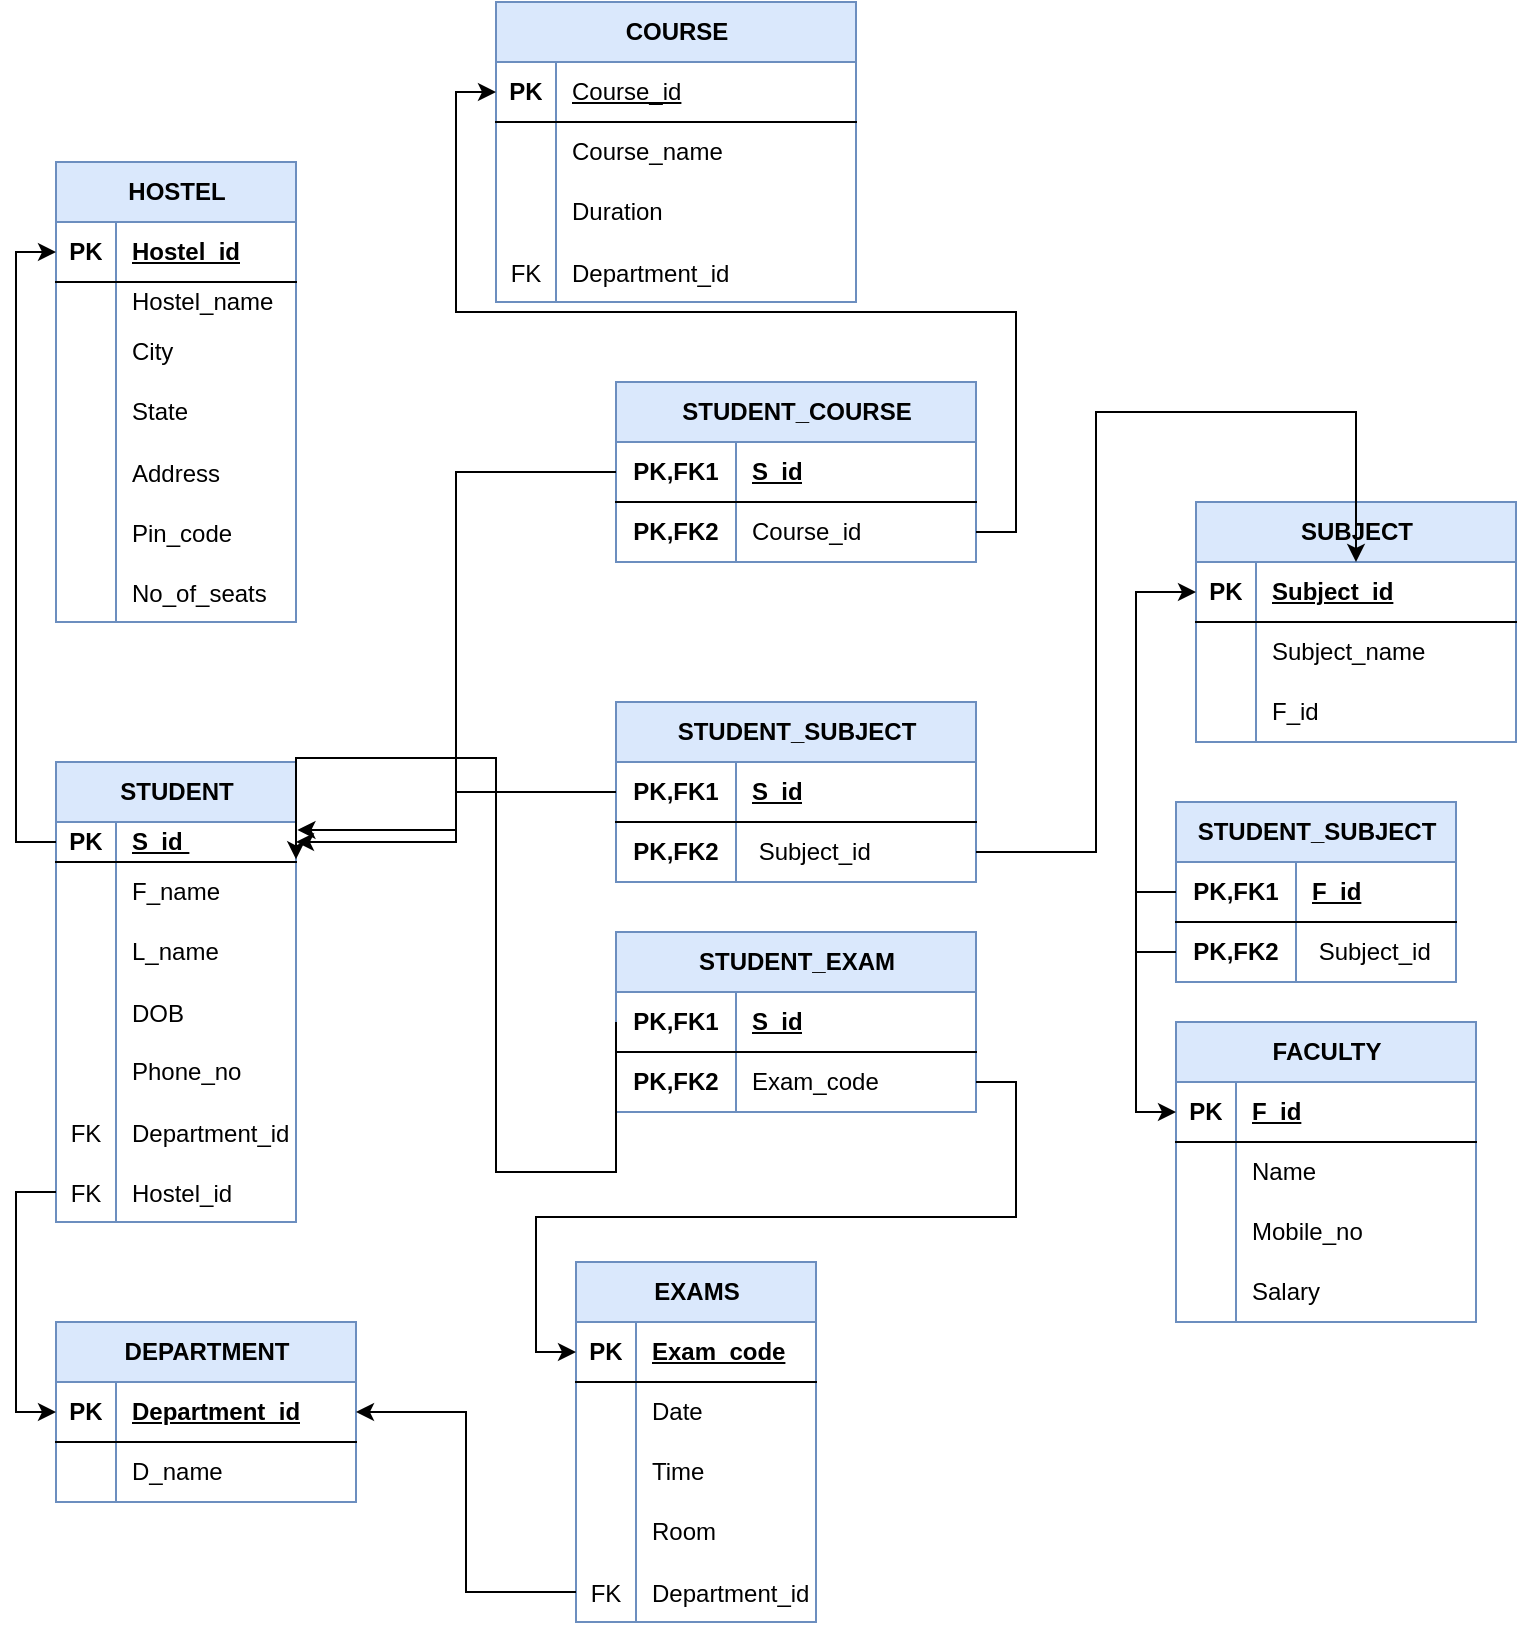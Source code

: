 <mxfile version="27.0.9">
  <diagram name="Page-1" id="ZjY7j_PhyqgiEZ2VKg4d">
    <mxGraphModel grid="1" page="1" gridSize="10" guides="1" tooltips="1" connect="1" arrows="1" fold="1" pageScale="1" pageWidth="850" pageHeight="1100" math="0" shadow="0">
      <root>
        <mxCell id="0" />
        <mxCell id="1" parent="0" />
        <mxCell id="caXY2aY26IQ3N46dLoxM-1" value="FACULTY" style="shape=table;startSize=30;container=1;collapsible=1;childLayout=tableLayout;fixedRows=1;rowLines=0;fontStyle=1;align=center;resizeLast=1;html=1;fillColor=#dae8fc;strokeColor=#6c8ebf;" vertex="1" parent="1">
          <mxGeometry x="640" y="550" width="150" height="150" as="geometry" />
        </mxCell>
        <mxCell id="caXY2aY26IQ3N46dLoxM-2" value="" style="shape=tableRow;horizontal=0;startSize=0;swimlaneHead=0;swimlaneBody=0;fillColor=none;collapsible=0;dropTarget=0;points=[[0,0.5],[1,0.5]];portConstraint=eastwest;top=0;left=0;right=0;bottom=1;" vertex="1" parent="caXY2aY26IQ3N46dLoxM-1">
          <mxGeometry y="30" width="150" height="30" as="geometry" />
        </mxCell>
        <mxCell id="caXY2aY26IQ3N46dLoxM-3" value="PK" style="shape=partialRectangle;connectable=0;fillColor=none;top=0;left=0;bottom=0;right=0;fontStyle=1;overflow=hidden;whiteSpace=wrap;html=1;" vertex="1" parent="caXY2aY26IQ3N46dLoxM-2">
          <mxGeometry width="30" height="30" as="geometry">
            <mxRectangle width="30" height="30" as="alternateBounds" />
          </mxGeometry>
        </mxCell>
        <mxCell id="caXY2aY26IQ3N46dLoxM-4" value="F_id" style="shape=partialRectangle;connectable=0;fillColor=none;top=0;left=0;bottom=0;right=0;align=left;spacingLeft=6;fontStyle=5;overflow=hidden;whiteSpace=wrap;html=1;" vertex="1" parent="caXY2aY26IQ3N46dLoxM-2">
          <mxGeometry x="30" width="120" height="30" as="geometry">
            <mxRectangle width="120" height="30" as="alternateBounds" />
          </mxGeometry>
        </mxCell>
        <mxCell id="caXY2aY26IQ3N46dLoxM-5" value="" style="shape=tableRow;horizontal=0;startSize=0;swimlaneHead=0;swimlaneBody=0;fillColor=none;collapsible=0;dropTarget=0;points=[[0,0.5],[1,0.5]];portConstraint=eastwest;top=0;left=0;right=0;bottom=0;" vertex="1" parent="caXY2aY26IQ3N46dLoxM-1">
          <mxGeometry y="60" width="150" height="30" as="geometry" />
        </mxCell>
        <mxCell id="caXY2aY26IQ3N46dLoxM-6" value="" style="shape=partialRectangle;connectable=0;fillColor=none;top=0;left=0;bottom=0;right=0;editable=1;overflow=hidden;whiteSpace=wrap;html=1;" vertex="1" parent="caXY2aY26IQ3N46dLoxM-5">
          <mxGeometry width="30" height="30" as="geometry">
            <mxRectangle width="30" height="30" as="alternateBounds" />
          </mxGeometry>
        </mxCell>
        <mxCell id="caXY2aY26IQ3N46dLoxM-7" value="Name" style="shape=partialRectangle;connectable=0;fillColor=none;top=0;left=0;bottom=0;right=0;align=left;spacingLeft=6;overflow=hidden;whiteSpace=wrap;html=1;" vertex="1" parent="caXY2aY26IQ3N46dLoxM-5">
          <mxGeometry x="30" width="120" height="30" as="geometry">
            <mxRectangle width="120" height="30" as="alternateBounds" />
          </mxGeometry>
        </mxCell>
        <mxCell id="caXY2aY26IQ3N46dLoxM-8" value="" style="shape=tableRow;horizontal=0;startSize=0;swimlaneHead=0;swimlaneBody=0;fillColor=none;collapsible=0;dropTarget=0;points=[[0,0.5],[1,0.5]];portConstraint=eastwest;top=0;left=0;right=0;bottom=0;" vertex="1" parent="caXY2aY26IQ3N46dLoxM-1">
          <mxGeometry y="90" width="150" height="30" as="geometry" />
        </mxCell>
        <mxCell id="caXY2aY26IQ3N46dLoxM-9" value="" style="shape=partialRectangle;connectable=0;fillColor=none;top=0;left=0;bottom=0;right=0;editable=1;overflow=hidden;whiteSpace=wrap;html=1;" vertex="1" parent="caXY2aY26IQ3N46dLoxM-8">
          <mxGeometry width="30" height="30" as="geometry">
            <mxRectangle width="30" height="30" as="alternateBounds" />
          </mxGeometry>
        </mxCell>
        <mxCell id="caXY2aY26IQ3N46dLoxM-10" value="Mobile_no" style="shape=partialRectangle;connectable=0;fillColor=none;top=0;left=0;bottom=0;right=0;align=left;spacingLeft=6;overflow=hidden;whiteSpace=wrap;html=1;" vertex="1" parent="caXY2aY26IQ3N46dLoxM-8">
          <mxGeometry x="30" width="120" height="30" as="geometry">
            <mxRectangle width="120" height="30" as="alternateBounds" />
          </mxGeometry>
        </mxCell>
        <mxCell id="caXY2aY26IQ3N46dLoxM-11" value="" style="shape=tableRow;horizontal=0;startSize=0;swimlaneHead=0;swimlaneBody=0;fillColor=none;collapsible=0;dropTarget=0;points=[[0,0.5],[1,0.5]];portConstraint=eastwest;top=0;left=0;right=0;bottom=0;" vertex="1" parent="caXY2aY26IQ3N46dLoxM-1">
          <mxGeometry y="120" width="150" height="30" as="geometry" />
        </mxCell>
        <mxCell id="caXY2aY26IQ3N46dLoxM-12" value="" style="shape=partialRectangle;connectable=0;fillColor=none;top=0;left=0;bottom=0;right=0;editable=1;overflow=hidden;whiteSpace=wrap;html=1;" vertex="1" parent="caXY2aY26IQ3N46dLoxM-11">
          <mxGeometry width="30" height="30" as="geometry">
            <mxRectangle width="30" height="30" as="alternateBounds" />
          </mxGeometry>
        </mxCell>
        <mxCell id="caXY2aY26IQ3N46dLoxM-13" value="Salary" style="shape=partialRectangle;connectable=0;fillColor=none;top=0;left=0;bottom=0;right=0;align=left;spacingLeft=6;overflow=hidden;whiteSpace=wrap;html=1;" vertex="1" parent="caXY2aY26IQ3N46dLoxM-11">
          <mxGeometry x="30" width="120" height="30" as="geometry">
            <mxRectangle width="120" height="30" as="alternateBounds" />
          </mxGeometry>
        </mxCell>
        <mxCell id="caXY2aY26IQ3N46dLoxM-14" value="STUDENT" style="shape=table;startSize=30;container=1;collapsible=1;childLayout=tableLayout;fixedRows=1;rowLines=0;fontStyle=1;align=center;resizeLast=1;html=1;fillColor=#dae8fc;strokeColor=#6c8ebf;" vertex="1" parent="1">
          <mxGeometry x="80" y="420" width="120" height="230" as="geometry" />
        </mxCell>
        <mxCell id="caXY2aY26IQ3N46dLoxM-15" value="" style="shape=tableRow;horizontal=0;startSize=0;swimlaneHead=0;swimlaneBody=0;fillColor=none;collapsible=0;dropTarget=0;points=[[0,0.5],[1,0.5]];portConstraint=eastwest;top=0;left=0;right=0;bottom=1;" vertex="1" parent="caXY2aY26IQ3N46dLoxM-14">
          <mxGeometry y="30" width="120" height="20" as="geometry" />
        </mxCell>
        <mxCell id="caXY2aY26IQ3N46dLoxM-16" value="PK" style="shape=partialRectangle;connectable=0;fillColor=none;top=0;left=0;bottom=0;right=0;fontStyle=1;overflow=hidden;whiteSpace=wrap;html=1;" vertex="1" parent="caXY2aY26IQ3N46dLoxM-15">
          <mxGeometry width="30" height="20" as="geometry">
            <mxRectangle width="30" height="20" as="alternateBounds" />
          </mxGeometry>
        </mxCell>
        <mxCell id="caXY2aY26IQ3N46dLoxM-17" value="S_id&amp;nbsp;" style="shape=partialRectangle;connectable=0;fillColor=none;top=0;left=0;bottom=0;right=0;align=left;spacingLeft=6;fontStyle=5;overflow=hidden;whiteSpace=wrap;html=1;" vertex="1" parent="caXY2aY26IQ3N46dLoxM-15">
          <mxGeometry x="30" width="90" height="20" as="geometry">
            <mxRectangle width="90" height="20" as="alternateBounds" />
          </mxGeometry>
        </mxCell>
        <mxCell id="caXY2aY26IQ3N46dLoxM-18" value="" style="shape=tableRow;horizontal=0;startSize=0;swimlaneHead=0;swimlaneBody=0;fillColor=none;collapsible=0;dropTarget=0;points=[[0,0.5],[1,0.5]];portConstraint=eastwest;top=0;left=0;right=0;bottom=0;" vertex="1" parent="caXY2aY26IQ3N46dLoxM-14">
          <mxGeometry y="50" width="120" height="30" as="geometry" />
        </mxCell>
        <mxCell id="caXY2aY26IQ3N46dLoxM-19" value="" style="shape=partialRectangle;connectable=0;fillColor=none;top=0;left=0;bottom=0;right=0;editable=1;overflow=hidden;whiteSpace=wrap;html=1;" vertex="1" parent="caXY2aY26IQ3N46dLoxM-18">
          <mxGeometry width="30" height="30" as="geometry">
            <mxRectangle width="30" height="30" as="alternateBounds" />
          </mxGeometry>
        </mxCell>
        <mxCell id="caXY2aY26IQ3N46dLoxM-20" value="F_name" style="shape=partialRectangle;connectable=0;fillColor=none;top=0;left=0;bottom=0;right=0;align=left;spacingLeft=6;overflow=hidden;whiteSpace=wrap;html=1;" vertex="1" parent="caXY2aY26IQ3N46dLoxM-18">
          <mxGeometry x="30" width="90" height="30" as="geometry">
            <mxRectangle width="90" height="30" as="alternateBounds" />
          </mxGeometry>
        </mxCell>
        <mxCell id="caXY2aY26IQ3N46dLoxM-21" value="" style="shape=tableRow;horizontal=0;startSize=0;swimlaneHead=0;swimlaneBody=0;fillColor=none;collapsible=0;dropTarget=0;points=[[0,0.5],[1,0.5]];portConstraint=eastwest;top=0;left=0;right=0;bottom=0;" vertex="1" parent="caXY2aY26IQ3N46dLoxM-14">
          <mxGeometry y="80" width="120" height="30" as="geometry" />
        </mxCell>
        <mxCell id="caXY2aY26IQ3N46dLoxM-22" value="" style="shape=partialRectangle;connectable=0;fillColor=none;top=0;left=0;bottom=0;right=0;editable=1;overflow=hidden;whiteSpace=wrap;html=1;" vertex="1" parent="caXY2aY26IQ3N46dLoxM-21">
          <mxGeometry width="30" height="30" as="geometry">
            <mxRectangle width="30" height="30" as="alternateBounds" />
          </mxGeometry>
        </mxCell>
        <mxCell id="caXY2aY26IQ3N46dLoxM-23" value="L_name" style="shape=partialRectangle;connectable=0;fillColor=none;top=0;left=0;bottom=0;right=0;align=left;spacingLeft=6;overflow=hidden;whiteSpace=wrap;html=1;" vertex="1" parent="caXY2aY26IQ3N46dLoxM-21">
          <mxGeometry x="30" width="90" height="30" as="geometry">
            <mxRectangle width="90" height="30" as="alternateBounds" />
          </mxGeometry>
        </mxCell>
        <mxCell id="caXY2aY26IQ3N46dLoxM-27" value="" style="shape=tableRow;horizontal=0;startSize=0;swimlaneHead=0;swimlaneBody=0;fillColor=none;collapsible=0;dropTarget=0;points=[[0,0.5],[1,0.5]];portConstraint=eastwest;top=0;left=0;right=0;bottom=0;" vertex="1" parent="caXY2aY26IQ3N46dLoxM-14">
          <mxGeometry y="110" width="120" height="30" as="geometry" />
        </mxCell>
        <mxCell id="caXY2aY26IQ3N46dLoxM-28" value="" style="shape=partialRectangle;connectable=0;fillColor=none;top=0;left=0;bottom=0;right=0;editable=1;overflow=hidden;" vertex="1" parent="caXY2aY26IQ3N46dLoxM-27">
          <mxGeometry width="30" height="30" as="geometry">
            <mxRectangle width="30" height="30" as="alternateBounds" />
          </mxGeometry>
        </mxCell>
        <mxCell id="caXY2aY26IQ3N46dLoxM-29" value="DOB" style="shape=partialRectangle;connectable=0;fillColor=none;top=0;left=0;bottom=0;right=0;align=left;spacingLeft=6;overflow=hidden;" vertex="1" parent="caXY2aY26IQ3N46dLoxM-27">
          <mxGeometry x="30" width="90" height="30" as="geometry">
            <mxRectangle width="90" height="30" as="alternateBounds" />
          </mxGeometry>
        </mxCell>
        <mxCell id="caXY2aY26IQ3N46dLoxM-24" value="" style="shape=tableRow;horizontal=0;startSize=0;swimlaneHead=0;swimlaneBody=0;fillColor=none;collapsible=0;dropTarget=0;points=[[0,0.5],[1,0.5]];portConstraint=eastwest;top=0;left=0;right=0;bottom=0;" vertex="1" parent="caXY2aY26IQ3N46dLoxM-14">
          <mxGeometry y="140" width="120" height="30" as="geometry" />
        </mxCell>
        <mxCell id="caXY2aY26IQ3N46dLoxM-25" value="" style="shape=partialRectangle;connectable=0;fillColor=none;top=0;left=0;bottom=0;right=0;editable=1;overflow=hidden;whiteSpace=wrap;html=1;" vertex="1" parent="caXY2aY26IQ3N46dLoxM-24">
          <mxGeometry width="30" height="30" as="geometry">
            <mxRectangle width="30" height="30" as="alternateBounds" />
          </mxGeometry>
        </mxCell>
        <mxCell id="caXY2aY26IQ3N46dLoxM-26" value="Phone_no" style="shape=partialRectangle;connectable=0;fillColor=none;top=0;left=0;bottom=0;right=0;align=left;spacingLeft=6;overflow=hidden;whiteSpace=wrap;html=1;" vertex="1" parent="caXY2aY26IQ3N46dLoxM-24">
          <mxGeometry x="30" width="90" height="30" as="geometry">
            <mxRectangle width="90" height="30" as="alternateBounds" />
          </mxGeometry>
        </mxCell>
        <mxCell id="caXY2aY26IQ3N46dLoxM-85" value="" style="shape=tableRow;horizontal=0;startSize=0;swimlaneHead=0;swimlaneBody=0;fillColor=none;collapsible=0;dropTarget=0;points=[[0,0.5],[1,0.5]];portConstraint=eastwest;top=0;left=0;right=0;bottom=0;" vertex="1" parent="caXY2aY26IQ3N46dLoxM-14">
          <mxGeometry y="170" width="120" height="30" as="geometry" />
        </mxCell>
        <mxCell id="caXY2aY26IQ3N46dLoxM-86" value="FK" style="shape=partialRectangle;connectable=0;fillColor=none;top=0;left=0;bottom=0;right=0;editable=1;overflow=hidden;" vertex="1" parent="caXY2aY26IQ3N46dLoxM-85">
          <mxGeometry width="30" height="30" as="geometry">
            <mxRectangle width="30" height="30" as="alternateBounds" />
          </mxGeometry>
        </mxCell>
        <mxCell id="caXY2aY26IQ3N46dLoxM-87" value="Department_id" style="shape=partialRectangle;connectable=0;fillColor=none;top=0;left=0;bottom=0;right=0;align=left;spacingLeft=6;overflow=hidden;" vertex="1" parent="caXY2aY26IQ3N46dLoxM-85">
          <mxGeometry x="30" width="90" height="30" as="geometry">
            <mxRectangle width="90" height="30" as="alternateBounds" />
          </mxGeometry>
        </mxCell>
        <mxCell id="2etyWc4aep8-I_oaVuOQ-14" value="" style="shape=tableRow;horizontal=0;startSize=0;swimlaneHead=0;swimlaneBody=0;fillColor=none;collapsible=0;dropTarget=0;points=[[0,0.5],[1,0.5]];portConstraint=eastwest;top=0;left=0;right=0;bottom=0;" vertex="1" parent="caXY2aY26IQ3N46dLoxM-14">
          <mxGeometry y="200" width="120" height="30" as="geometry" />
        </mxCell>
        <mxCell id="2etyWc4aep8-I_oaVuOQ-15" value="FK" style="shape=partialRectangle;connectable=0;fillColor=none;top=0;left=0;bottom=0;right=0;editable=1;overflow=hidden;" vertex="1" parent="2etyWc4aep8-I_oaVuOQ-14">
          <mxGeometry width="30" height="30" as="geometry">
            <mxRectangle width="30" height="30" as="alternateBounds" />
          </mxGeometry>
        </mxCell>
        <mxCell id="2etyWc4aep8-I_oaVuOQ-16" value="Hostel_id " style="shape=partialRectangle;connectable=0;fillColor=none;top=0;left=0;bottom=0;right=0;align=left;spacingLeft=6;overflow=hidden;" vertex="1" parent="2etyWc4aep8-I_oaVuOQ-14">
          <mxGeometry x="30" width="90" height="30" as="geometry">
            <mxRectangle width="90" height="30" as="alternateBounds" />
          </mxGeometry>
        </mxCell>
        <mxCell id="caXY2aY26IQ3N46dLoxM-30" value="HOSTEL" style="shape=table;startSize=30;container=1;collapsible=1;childLayout=tableLayout;fixedRows=1;rowLines=0;fontStyle=1;align=center;resizeLast=1;html=1;fillColor=#dae8fc;strokeColor=#6c8ebf;" vertex="1" parent="1">
          <mxGeometry x="80" y="120" width="120" height="230" as="geometry" />
        </mxCell>
        <mxCell id="caXY2aY26IQ3N46dLoxM-31" value="" style="shape=tableRow;horizontal=0;startSize=0;swimlaneHead=0;swimlaneBody=0;fillColor=none;collapsible=0;dropTarget=0;points=[[0,0.5],[1,0.5]];portConstraint=eastwest;top=0;left=0;right=0;bottom=1;" vertex="1" parent="caXY2aY26IQ3N46dLoxM-30">
          <mxGeometry y="30" width="120" height="30" as="geometry" />
        </mxCell>
        <mxCell id="caXY2aY26IQ3N46dLoxM-32" value="PK" style="shape=partialRectangle;connectable=0;fillColor=none;top=0;left=0;bottom=0;right=0;fontStyle=1;overflow=hidden;whiteSpace=wrap;html=1;" vertex="1" parent="caXY2aY26IQ3N46dLoxM-31">
          <mxGeometry width="30" height="30" as="geometry">
            <mxRectangle width="30" height="30" as="alternateBounds" />
          </mxGeometry>
        </mxCell>
        <mxCell id="caXY2aY26IQ3N46dLoxM-33" value="Hostel_id" style="shape=partialRectangle;connectable=0;fillColor=none;top=0;left=0;bottom=0;right=0;align=left;spacingLeft=6;fontStyle=5;overflow=hidden;whiteSpace=wrap;html=1;" vertex="1" parent="caXY2aY26IQ3N46dLoxM-31">
          <mxGeometry x="30" width="90" height="30" as="geometry">
            <mxRectangle width="90" height="30" as="alternateBounds" />
          </mxGeometry>
        </mxCell>
        <mxCell id="caXY2aY26IQ3N46dLoxM-34" value="" style="shape=tableRow;horizontal=0;startSize=0;swimlaneHead=0;swimlaneBody=0;fillColor=none;collapsible=0;dropTarget=0;points=[[0,0.5],[1,0.5]];portConstraint=eastwest;top=0;left=0;right=0;bottom=0;" vertex="1" parent="caXY2aY26IQ3N46dLoxM-30">
          <mxGeometry y="60" width="120" height="20" as="geometry" />
        </mxCell>
        <mxCell id="caXY2aY26IQ3N46dLoxM-35" value="" style="shape=partialRectangle;connectable=0;fillColor=none;top=0;left=0;bottom=0;right=0;editable=1;overflow=hidden;whiteSpace=wrap;html=1;" vertex="1" parent="caXY2aY26IQ3N46dLoxM-34">
          <mxGeometry width="30" height="20" as="geometry">
            <mxRectangle width="30" height="20" as="alternateBounds" />
          </mxGeometry>
        </mxCell>
        <mxCell id="caXY2aY26IQ3N46dLoxM-36" value="Hostel_name" style="shape=partialRectangle;connectable=0;fillColor=none;top=0;left=0;bottom=0;right=0;align=left;spacingLeft=6;overflow=hidden;whiteSpace=wrap;html=1;" vertex="1" parent="caXY2aY26IQ3N46dLoxM-34">
          <mxGeometry x="30" width="90" height="20" as="geometry">
            <mxRectangle width="90" height="20" as="alternateBounds" />
          </mxGeometry>
        </mxCell>
        <mxCell id="caXY2aY26IQ3N46dLoxM-37" value="" style="shape=tableRow;horizontal=0;startSize=0;swimlaneHead=0;swimlaneBody=0;fillColor=none;collapsible=0;dropTarget=0;points=[[0,0.5],[1,0.5]];portConstraint=eastwest;top=0;left=0;right=0;bottom=0;" vertex="1" parent="caXY2aY26IQ3N46dLoxM-30">
          <mxGeometry y="80" width="120" height="30" as="geometry" />
        </mxCell>
        <mxCell id="caXY2aY26IQ3N46dLoxM-38" value="" style="shape=partialRectangle;connectable=0;fillColor=none;top=0;left=0;bottom=0;right=0;editable=1;overflow=hidden;whiteSpace=wrap;html=1;" vertex="1" parent="caXY2aY26IQ3N46dLoxM-37">
          <mxGeometry width="30" height="30" as="geometry">
            <mxRectangle width="30" height="30" as="alternateBounds" />
          </mxGeometry>
        </mxCell>
        <mxCell id="caXY2aY26IQ3N46dLoxM-39" value="City" style="shape=partialRectangle;connectable=0;fillColor=none;top=0;left=0;bottom=0;right=0;align=left;spacingLeft=6;overflow=hidden;whiteSpace=wrap;html=1;" vertex="1" parent="caXY2aY26IQ3N46dLoxM-37">
          <mxGeometry x="30" width="90" height="30" as="geometry">
            <mxRectangle width="90" height="30" as="alternateBounds" />
          </mxGeometry>
        </mxCell>
        <mxCell id="caXY2aY26IQ3N46dLoxM-40" value="" style="shape=tableRow;horizontal=0;startSize=0;swimlaneHead=0;swimlaneBody=0;fillColor=none;collapsible=0;dropTarget=0;points=[[0,0.5],[1,0.5]];portConstraint=eastwest;top=0;left=0;right=0;bottom=0;" vertex="1" parent="caXY2aY26IQ3N46dLoxM-30">
          <mxGeometry y="110" width="120" height="30" as="geometry" />
        </mxCell>
        <mxCell id="caXY2aY26IQ3N46dLoxM-41" value="" style="shape=partialRectangle;connectable=0;fillColor=none;top=0;left=0;bottom=0;right=0;editable=1;overflow=hidden;whiteSpace=wrap;html=1;" vertex="1" parent="caXY2aY26IQ3N46dLoxM-40">
          <mxGeometry width="30" height="30" as="geometry">
            <mxRectangle width="30" height="30" as="alternateBounds" />
          </mxGeometry>
        </mxCell>
        <mxCell id="caXY2aY26IQ3N46dLoxM-42" value="State" style="shape=partialRectangle;connectable=0;fillColor=none;top=0;left=0;bottom=0;right=0;align=left;spacingLeft=6;overflow=hidden;whiteSpace=wrap;html=1;" vertex="1" parent="caXY2aY26IQ3N46dLoxM-40">
          <mxGeometry x="30" width="90" height="30" as="geometry">
            <mxRectangle width="90" height="30" as="alternateBounds" />
          </mxGeometry>
        </mxCell>
        <mxCell id="caXY2aY26IQ3N46dLoxM-43" value="" style="shape=tableRow;horizontal=0;startSize=0;swimlaneHead=0;swimlaneBody=0;fillColor=none;collapsible=0;dropTarget=0;points=[[0,0.5],[1,0.5]];portConstraint=eastwest;top=0;left=0;right=0;bottom=0;" vertex="1" parent="caXY2aY26IQ3N46dLoxM-30">
          <mxGeometry y="140" width="120" height="30" as="geometry" />
        </mxCell>
        <mxCell id="caXY2aY26IQ3N46dLoxM-44" value="" style="shape=partialRectangle;connectable=0;fillColor=none;top=0;left=0;bottom=0;right=0;editable=1;overflow=hidden;" vertex="1" parent="caXY2aY26IQ3N46dLoxM-43">
          <mxGeometry width="30" height="30" as="geometry">
            <mxRectangle width="30" height="30" as="alternateBounds" />
          </mxGeometry>
        </mxCell>
        <mxCell id="caXY2aY26IQ3N46dLoxM-45" value="Address" style="shape=partialRectangle;connectable=0;fillColor=none;top=0;left=0;bottom=0;right=0;align=left;spacingLeft=6;overflow=hidden;" vertex="1" parent="caXY2aY26IQ3N46dLoxM-43">
          <mxGeometry x="30" width="90" height="30" as="geometry">
            <mxRectangle width="90" height="30" as="alternateBounds" />
          </mxGeometry>
        </mxCell>
        <mxCell id="caXY2aY26IQ3N46dLoxM-46" value="" style="shape=tableRow;horizontal=0;startSize=0;swimlaneHead=0;swimlaneBody=0;fillColor=none;collapsible=0;dropTarget=0;points=[[0,0.5],[1,0.5]];portConstraint=eastwest;top=0;left=0;right=0;bottom=0;" vertex="1" parent="caXY2aY26IQ3N46dLoxM-30">
          <mxGeometry y="170" width="120" height="30" as="geometry" />
        </mxCell>
        <mxCell id="caXY2aY26IQ3N46dLoxM-47" value="" style="shape=partialRectangle;connectable=0;fillColor=none;top=0;left=0;bottom=0;right=0;editable=1;overflow=hidden;" vertex="1" parent="caXY2aY26IQ3N46dLoxM-46">
          <mxGeometry width="30" height="30" as="geometry">
            <mxRectangle width="30" height="30" as="alternateBounds" />
          </mxGeometry>
        </mxCell>
        <mxCell id="caXY2aY26IQ3N46dLoxM-48" value="Pin_code" style="shape=partialRectangle;connectable=0;fillColor=none;top=0;left=0;bottom=0;right=0;align=left;spacingLeft=6;overflow=hidden;" vertex="1" parent="caXY2aY26IQ3N46dLoxM-46">
          <mxGeometry x="30" width="90" height="30" as="geometry">
            <mxRectangle width="90" height="30" as="alternateBounds" />
          </mxGeometry>
        </mxCell>
        <mxCell id="caXY2aY26IQ3N46dLoxM-49" value="" style="shape=tableRow;horizontal=0;startSize=0;swimlaneHead=0;swimlaneBody=0;fillColor=none;collapsible=0;dropTarget=0;points=[[0,0.5],[1,0.5]];portConstraint=eastwest;top=0;left=0;right=0;bottom=0;" vertex="1" parent="caXY2aY26IQ3N46dLoxM-30">
          <mxGeometry y="200" width="120" height="30" as="geometry" />
        </mxCell>
        <mxCell id="caXY2aY26IQ3N46dLoxM-50" value="" style="shape=partialRectangle;connectable=0;fillColor=none;top=0;left=0;bottom=0;right=0;editable=1;overflow=hidden;" vertex="1" parent="caXY2aY26IQ3N46dLoxM-49">
          <mxGeometry width="30" height="30" as="geometry">
            <mxRectangle width="30" height="30" as="alternateBounds" />
          </mxGeometry>
        </mxCell>
        <mxCell id="caXY2aY26IQ3N46dLoxM-51" value="No_of_seats" style="shape=partialRectangle;connectable=0;fillColor=none;top=0;left=0;bottom=0;right=0;align=left;spacingLeft=6;overflow=hidden;" vertex="1" parent="caXY2aY26IQ3N46dLoxM-49">
          <mxGeometry x="30" width="90" height="30" as="geometry">
            <mxRectangle width="90" height="30" as="alternateBounds" />
          </mxGeometry>
        </mxCell>
        <mxCell id="caXY2aY26IQ3N46dLoxM-52" value="COURSE" style="shape=table;startSize=30;container=1;collapsible=1;childLayout=tableLayout;fixedRows=1;rowLines=0;fontStyle=1;align=center;resizeLast=1;html=1;fillColor=#dae8fc;strokeColor=#6c8ebf;" vertex="1" parent="1">
          <mxGeometry x="300" y="40" width="180" height="150" as="geometry" />
        </mxCell>
        <mxCell id="caXY2aY26IQ3N46dLoxM-53" value="" style="shape=tableRow;horizontal=0;startSize=0;swimlaneHead=0;swimlaneBody=0;fillColor=none;collapsible=0;dropTarget=0;points=[[0,0.5],[1,0.5]];portConstraint=eastwest;top=0;left=0;right=0;bottom=1;" vertex="1" parent="caXY2aY26IQ3N46dLoxM-52">
          <mxGeometry y="30" width="180" height="30" as="geometry" />
        </mxCell>
        <mxCell id="caXY2aY26IQ3N46dLoxM-54" value="PK" style="shape=partialRectangle;connectable=0;fillColor=none;top=0;left=0;bottom=0;right=0;fontStyle=1;overflow=hidden;whiteSpace=wrap;html=1;" vertex="1" parent="caXY2aY26IQ3N46dLoxM-53">
          <mxGeometry width="30" height="30" as="geometry">
            <mxRectangle width="30" height="30" as="alternateBounds" />
          </mxGeometry>
        </mxCell>
        <mxCell id="caXY2aY26IQ3N46dLoxM-55" value="&lt;span style=&quot;font-weight: 400;&quot;&gt;Course_id&lt;/span&gt;" style="shape=partialRectangle;connectable=0;fillColor=none;top=0;left=0;bottom=0;right=0;align=left;spacingLeft=6;fontStyle=5;overflow=hidden;whiteSpace=wrap;html=1;" vertex="1" parent="caXY2aY26IQ3N46dLoxM-53">
          <mxGeometry x="30" width="150" height="30" as="geometry">
            <mxRectangle width="150" height="30" as="alternateBounds" />
          </mxGeometry>
        </mxCell>
        <mxCell id="caXY2aY26IQ3N46dLoxM-59" value="" style="shape=tableRow;horizontal=0;startSize=0;swimlaneHead=0;swimlaneBody=0;fillColor=none;collapsible=0;dropTarget=0;points=[[0,0.5],[1,0.5]];portConstraint=eastwest;top=0;left=0;right=0;bottom=0;" vertex="1" parent="caXY2aY26IQ3N46dLoxM-52">
          <mxGeometry y="60" width="180" height="30" as="geometry" />
        </mxCell>
        <mxCell id="caXY2aY26IQ3N46dLoxM-60" value="" style="shape=partialRectangle;connectable=0;fillColor=none;top=0;left=0;bottom=0;right=0;editable=1;overflow=hidden;whiteSpace=wrap;html=1;" vertex="1" parent="caXY2aY26IQ3N46dLoxM-59">
          <mxGeometry width="30" height="30" as="geometry">
            <mxRectangle width="30" height="30" as="alternateBounds" />
          </mxGeometry>
        </mxCell>
        <mxCell id="caXY2aY26IQ3N46dLoxM-61" value="Course_name" style="shape=partialRectangle;connectable=0;fillColor=none;top=0;left=0;bottom=0;right=0;align=left;spacingLeft=6;overflow=hidden;whiteSpace=wrap;html=1;" vertex="1" parent="caXY2aY26IQ3N46dLoxM-59">
          <mxGeometry x="30" width="150" height="30" as="geometry">
            <mxRectangle width="150" height="30" as="alternateBounds" />
          </mxGeometry>
        </mxCell>
        <mxCell id="caXY2aY26IQ3N46dLoxM-62" value="" style="shape=tableRow;horizontal=0;startSize=0;swimlaneHead=0;swimlaneBody=0;fillColor=none;collapsible=0;dropTarget=0;points=[[0,0.5],[1,0.5]];portConstraint=eastwest;top=0;left=0;right=0;bottom=0;" vertex="1" parent="caXY2aY26IQ3N46dLoxM-52">
          <mxGeometry y="90" width="180" height="30" as="geometry" />
        </mxCell>
        <mxCell id="caXY2aY26IQ3N46dLoxM-63" value="" style="shape=partialRectangle;connectable=0;fillColor=none;top=0;left=0;bottom=0;right=0;editable=1;overflow=hidden;whiteSpace=wrap;html=1;" vertex="1" parent="caXY2aY26IQ3N46dLoxM-62">
          <mxGeometry width="30" height="30" as="geometry">
            <mxRectangle width="30" height="30" as="alternateBounds" />
          </mxGeometry>
        </mxCell>
        <mxCell id="caXY2aY26IQ3N46dLoxM-64" value="Duration" style="shape=partialRectangle;connectable=0;fillColor=none;top=0;left=0;bottom=0;right=0;align=left;spacingLeft=6;overflow=hidden;whiteSpace=wrap;html=1;" vertex="1" parent="caXY2aY26IQ3N46dLoxM-62">
          <mxGeometry x="30" width="150" height="30" as="geometry">
            <mxRectangle width="150" height="30" as="alternateBounds" />
          </mxGeometry>
        </mxCell>
        <mxCell id="caXY2aY26IQ3N46dLoxM-82" value="" style="shape=tableRow;horizontal=0;startSize=0;swimlaneHead=0;swimlaneBody=0;fillColor=none;collapsible=0;dropTarget=0;points=[[0,0.5],[1,0.5]];portConstraint=eastwest;top=0;left=0;right=0;bottom=0;" vertex="1" parent="caXY2aY26IQ3N46dLoxM-52">
          <mxGeometry y="120" width="180" height="30" as="geometry" />
        </mxCell>
        <mxCell id="caXY2aY26IQ3N46dLoxM-83" value="FK" style="shape=partialRectangle;connectable=0;fillColor=none;top=0;left=0;bottom=0;right=0;editable=1;overflow=hidden;" vertex="1" parent="caXY2aY26IQ3N46dLoxM-82">
          <mxGeometry width="30" height="30" as="geometry">
            <mxRectangle width="30" height="30" as="alternateBounds" />
          </mxGeometry>
        </mxCell>
        <mxCell id="caXY2aY26IQ3N46dLoxM-84" value="Department_id" style="shape=partialRectangle;connectable=0;fillColor=none;top=0;left=0;bottom=0;right=0;align=left;spacingLeft=6;overflow=hidden;" vertex="1" parent="caXY2aY26IQ3N46dLoxM-82">
          <mxGeometry x="30" width="150" height="30" as="geometry">
            <mxRectangle width="150" height="30" as="alternateBounds" />
          </mxGeometry>
        </mxCell>
        <mxCell id="caXY2aY26IQ3N46dLoxM-69" value="SUBJECT" style="shape=table;startSize=30;container=1;collapsible=1;childLayout=tableLayout;fixedRows=1;rowLines=0;fontStyle=1;align=center;resizeLast=1;html=1;fillColor=#dae8fc;strokeColor=#6c8ebf;" vertex="1" parent="1">
          <mxGeometry x="650" y="290" width="160" height="120" as="geometry" />
        </mxCell>
        <mxCell id="caXY2aY26IQ3N46dLoxM-70" value="" style="shape=tableRow;horizontal=0;startSize=0;swimlaneHead=0;swimlaneBody=0;fillColor=none;collapsible=0;dropTarget=0;points=[[0,0.5],[1,0.5]];portConstraint=eastwest;top=0;left=0;right=0;bottom=1;" vertex="1" parent="caXY2aY26IQ3N46dLoxM-69">
          <mxGeometry y="30" width="160" height="30" as="geometry" />
        </mxCell>
        <mxCell id="caXY2aY26IQ3N46dLoxM-71" value="PK" style="shape=partialRectangle;connectable=0;fillColor=none;top=0;left=0;bottom=0;right=0;fontStyle=1;overflow=hidden;whiteSpace=wrap;html=1;" vertex="1" parent="caXY2aY26IQ3N46dLoxM-70">
          <mxGeometry width="30" height="30" as="geometry">
            <mxRectangle width="30" height="30" as="alternateBounds" />
          </mxGeometry>
        </mxCell>
        <mxCell id="caXY2aY26IQ3N46dLoxM-72" value="Subject_id" style="shape=partialRectangle;connectable=0;fillColor=none;top=0;left=0;bottom=0;right=0;align=left;spacingLeft=6;fontStyle=5;overflow=hidden;whiteSpace=wrap;html=1;" vertex="1" parent="caXY2aY26IQ3N46dLoxM-70">
          <mxGeometry x="30" width="130" height="30" as="geometry">
            <mxRectangle width="130" height="30" as="alternateBounds" />
          </mxGeometry>
        </mxCell>
        <mxCell id="caXY2aY26IQ3N46dLoxM-73" value="" style="shape=tableRow;horizontal=0;startSize=0;swimlaneHead=0;swimlaneBody=0;fillColor=none;collapsible=0;dropTarget=0;points=[[0,0.5],[1,0.5]];portConstraint=eastwest;top=0;left=0;right=0;bottom=0;" vertex="1" parent="caXY2aY26IQ3N46dLoxM-69">
          <mxGeometry y="60" width="160" height="30" as="geometry" />
        </mxCell>
        <mxCell id="caXY2aY26IQ3N46dLoxM-74" value="" style="shape=partialRectangle;connectable=0;fillColor=none;top=0;left=0;bottom=0;right=0;editable=1;overflow=hidden;whiteSpace=wrap;html=1;" vertex="1" parent="caXY2aY26IQ3N46dLoxM-73">
          <mxGeometry width="30" height="30" as="geometry">
            <mxRectangle width="30" height="30" as="alternateBounds" />
          </mxGeometry>
        </mxCell>
        <mxCell id="caXY2aY26IQ3N46dLoxM-75" value="Subject_name" style="shape=partialRectangle;connectable=0;fillColor=none;top=0;left=0;bottom=0;right=0;align=left;spacingLeft=6;overflow=hidden;whiteSpace=wrap;html=1;" vertex="1" parent="caXY2aY26IQ3N46dLoxM-73">
          <mxGeometry x="30" width="130" height="30" as="geometry">
            <mxRectangle width="130" height="30" as="alternateBounds" />
          </mxGeometry>
        </mxCell>
        <mxCell id="caXY2aY26IQ3N46dLoxM-76" value="" style="shape=tableRow;horizontal=0;startSize=0;swimlaneHead=0;swimlaneBody=0;fillColor=none;collapsible=0;dropTarget=0;points=[[0,0.5],[1,0.5]];portConstraint=eastwest;top=0;left=0;right=0;bottom=0;" vertex="1" parent="caXY2aY26IQ3N46dLoxM-69">
          <mxGeometry y="90" width="160" height="30" as="geometry" />
        </mxCell>
        <mxCell id="caXY2aY26IQ3N46dLoxM-77" value="" style="shape=partialRectangle;connectable=0;fillColor=none;top=0;left=0;bottom=0;right=0;editable=1;overflow=hidden;whiteSpace=wrap;html=1;" vertex="1" parent="caXY2aY26IQ3N46dLoxM-76">
          <mxGeometry width="30" height="30" as="geometry">
            <mxRectangle width="30" height="30" as="alternateBounds" />
          </mxGeometry>
        </mxCell>
        <mxCell id="caXY2aY26IQ3N46dLoxM-78" value="F_id&amp;nbsp;" style="shape=partialRectangle;connectable=0;fillColor=none;top=0;left=0;bottom=0;right=0;align=left;spacingLeft=6;overflow=hidden;whiteSpace=wrap;html=1;" vertex="1" parent="caXY2aY26IQ3N46dLoxM-76">
          <mxGeometry x="30" width="130" height="30" as="geometry">
            <mxRectangle width="130" height="30" as="alternateBounds" />
          </mxGeometry>
        </mxCell>
        <mxCell id="caXY2aY26IQ3N46dLoxM-91" value=" EXAMS " style="shape=table;startSize=30;container=1;collapsible=1;childLayout=tableLayout;fixedRows=1;rowLines=0;fontStyle=1;align=center;resizeLast=1;html=1;fillColor=#dae8fc;strokeColor=#6c8ebf;" vertex="1" parent="1">
          <mxGeometry x="340" y="670" width="120" height="180" as="geometry" />
        </mxCell>
        <mxCell id="caXY2aY26IQ3N46dLoxM-92" value="" style="shape=tableRow;horizontal=0;startSize=0;swimlaneHead=0;swimlaneBody=0;fillColor=none;collapsible=0;dropTarget=0;points=[[0,0.5],[1,0.5]];portConstraint=eastwest;top=0;left=0;right=0;bottom=1;" vertex="1" parent="caXY2aY26IQ3N46dLoxM-91">
          <mxGeometry y="30" width="120" height="30" as="geometry" />
        </mxCell>
        <mxCell id="caXY2aY26IQ3N46dLoxM-93" value="PK" style="shape=partialRectangle;connectable=0;fillColor=none;top=0;left=0;bottom=0;right=0;fontStyle=1;overflow=hidden;whiteSpace=wrap;html=1;" vertex="1" parent="caXY2aY26IQ3N46dLoxM-92">
          <mxGeometry width="30" height="30" as="geometry">
            <mxRectangle width="30" height="30" as="alternateBounds" />
          </mxGeometry>
        </mxCell>
        <mxCell id="caXY2aY26IQ3N46dLoxM-94" value="Exam_code" style="shape=partialRectangle;connectable=0;fillColor=none;top=0;left=0;bottom=0;right=0;align=left;spacingLeft=6;fontStyle=5;overflow=hidden;whiteSpace=wrap;html=1;" vertex="1" parent="caXY2aY26IQ3N46dLoxM-92">
          <mxGeometry x="30" width="90" height="30" as="geometry">
            <mxRectangle width="90" height="30" as="alternateBounds" />
          </mxGeometry>
        </mxCell>
        <mxCell id="caXY2aY26IQ3N46dLoxM-95" value="" style="shape=tableRow;horizontal=0;startSize=0;swimlaneHead=0;swimlaneBody=0;fillColor=none;collapsible=0;dropTarget=0;points=[[0,0.5],[1,0.5]];portConstraint=eastwest;top=0;left=0;right=0;bottom=0;" vertex="1" parent="caXY2aY26IQ3N46dLoxM-91">
          <mxGeometry y="60" width="120" height="30" as="geometry" />
        </mxCell>
        <mxCell id="caXY2aY26IQ3N46dLoxM-96" value="" style="shape=partialRectangle;connectable=0;fillColor=none;top=0;left=0;bottom=0;right=0;editable=1;overflow=hidden;whiteSpace=wrap;html=1;" vertex="1" parent="caXY2aY26IQ3N46dLoxM-95">
          <mxGeometry width="30" height="30" as="geometry">
            <mxRectangle width="30" height="30" as="alternateBounds" />
          </mxGeometry>
        </mxCell>
        <mxCell id="caXY2aY26IQ3N46dLoxM-97" value="Date" style="shape=partialRectangle;connectable=0;fillColor=none;top=0;left=0;bottom=0;right=0;align=left;spacingLeft=6;overflow=hidden;whiteSpace=wrap;html=1;" vertex="1" parent="caXY2aY26IQ3N46dLoxM-95">
          <mxGeometry x="30" width="90" height="30" as="geometry">
            <mxRectangle width="90" height="30" as="alternateBounds" />
          </mxGeometry>
        </mxCell>
        <mxCell id="caXY2aY26IQ3N46dLoxM-98" value="" style="shape=tableRow;horizontal=0;startSize=0;swimlaneHead=0;swimlaneBody=0;fillColor=none;collapsible=0;dropTarget=0;points=[[0,0.5],[1,0.5]];portConstraint=eastwest;top=0;left=0;right=0;bottom=0;" vertex="1" parent="caXY2aY26IQ3N46dLoxM-91">
          <mxGeometry y="90" width="120" height="30" as="geometry" />
        </mxCell>
        <mxCell id="caXY2aY26IQ3N46dLoxM-99" value="" style="shape=partialRectangle;connectable=0;fillColor=none;top=0;left=0;bottom=0;right=0;editable=1;overflow=hidden;whiteSpace=wrap;html=1;" vertex="1" parent="caXY2aY26IQ3N46dLoxM-98">
          <mxGeometry width="30" height="30" as="geometry">
            <mxRectangle width="30" height="30" as="alternateBounds" />
          </mxGeometry>
        </mxCell>
        <mxCell id="caXY2aY26IQ3N46dLoxM-100" value="Time" style="shape=partialRectangle;connectable=0;fillColor=none;top=0;left=0;bottom=0;right=0;align=left;spacingLeft=6;overflow=hidden;whiteSpace=wrap;html=1;" vertex="1" parent="caXY2aY26IQ3N46dLoxM-98">
          <mxGeometry x="30" width="90" height="30" as="geometry">
            <mxRectangle width="90" height="30" as="alternateBounds" />
          </mxGeometry>
        </mxCell>
        <mxCell id="caXY2aY26IQ3N46dLoxM-101" value="" style="shape=tableRow;horizontal=0;startSize=0;swimlaneHead=0;swimlaneBody=0;fillColor=none;collapsible=0;dropTarget=0;points=[[0,0.5],[1,0.5]];portConstraint=eastwest;top=0;left=0;right=0;bottom=0;" vertex="1" parent="caXY2aY26IQ3N46dLoxM-91">
          <mxGeometry y="120" width="120" height="30" as="geometry" />
        </mxCell>
        <mxCell id="caXY2aY26IQ3N46dLoxM-102" value="" style="shape=partialRectangle;connectable=0;fillColor=none;top=0;left=0;bottom=0;right=0;editable=1;overflow=hidden;whiteSpace=wrap;html=1;" vertex="1" parent="caXY2aY26IQ3N46dLoxM-101">
          <mxGeometry width="30" height="30" as="geometry">
            <mxRectangle width="30" height="30" as="alternateBounds" />
          </mxGeometry>
        </mxCell>
        <mxCell id="caXY2aY26IQ3N46dLoxM-103" value="Room" style="shape=partialRectangle;connectable=0;fillColor=none;top=0;left=0;bottom=0;right=0;align=left;spacingLeft=6;overflow=hidden;whiteSpace=wrap;html=1;" vertex="1" parent="caXY2aY26IQ3N46dLoxM-101">
          <mxGeometry x="30" width="90" height="30" as="geometry">
            <mxRectangle width="90" height="30" as="alternateBounds" />
          </mxGeometry>
        </mxCell>
        <mxCell id="caXY2aY26IQ3N46dLoxM-104" value="" style="shape=tableRow;horizontal=0;startSize=0;swimlaneHead=0;swimlaneBody=0;fillColor=none;collapsible=0;dropTarget=0;points=[[0,0.5],[1,0.5]];portConstraint=eastwest;top=0;left=0;right=0;bottom=0;" vertex="1" parent="caXY2aY26IQ3N46dLoxM-91">
          <mxGeometry y="150" width="120" height="30" as="geometry" />
        </mxCell>
        <mxCell id="caXY2aY26IQ3N46dLoxM-105" value="FK" style="shape=partialRectangle;connectable=0;fillColor=none;top=0;left=0;bottom=0;right=0;editable=1;overflow=hidden;" vertex="1" parent="caXY2aY26IQ3N46dLoxM-104">
          <mxGeometry width="30" height="30" as="geometry">
            <mxRectangle width="30" height="30" as="alternateBounds" />
          </mxGeometry>
        </mxCell>
        <mxCell id="caXY2aY26IQ3N46dLoxM-106" value="Department_id" style="shape=partialRectangle;connectable=0;fillColor=none;top=0;left=0;bottom=0;right=0;align=left;spacingLeft=6;overflow=hidden;" vertex="1" parent="caXY2aY26IQ3N46dLoxM-104">
          <mxGeometry x="30" width="90" height="30" as="geometry">
            <mxRectangle width="90" height="30" as="alternateBounds" />
          </mxGeometry>
        </mxCell>
        <mxCell id="caXY2aY26IQ3N46dLoxM-107" value="DEPARTMENT" style="shape=table;startSize=30;container=1;collapsible=1;childLayout=tableLayout;fixedRows=1;rowLines=0;fontStyle=1;align=center;resizeLast=1;html=1;fillColor=#dae8fc;strokeColor=#6c8ebf;" vertex="1" parent="1">
          <mxGeometry x="80" y="700" width="150" height="90" as="geometry" />
        </mxCell>
        <mxCell id="caXY2aY26IQ3N46dLoxM-108" value="" style="shape=tableRow;horizontal=0;startSize=0;swimlaneHead=0;swimlaneBody=0;fillColor=none;collapsible=0;dropTarget=0;points=[[0,0.5],[1,0.5]];portConstraint=eastwest;top=0;left=0;right=0;bottom=1;" vertex="1" parent="caXY2aY26IQ3N46dLoxM-107">
          <mxGeometry y="30" width="150" height="30" as="geometry" />
        </mxCell>
        <mxCell id="caXY2aY26IQ3N46dLoxM-109" value="PK" style="shape=partialRectangle;connectable=0;fillColor=none;top=0;left=0;bottom=0;right=0;fontStyle=1;overflow=hidden;whiteSpace=wrap;html=1;" vertex="1" parent="caXY2aY26IQ3N46dLoxM-108">
          <mxGeometry width="30" height="30" as="geometry">
            <mxRectangle width="30" height="30" as="alternateBounds" />
          </mxGeometry>
        </mxCell>
        <mxCell id="caXY2aY26IQ3N46dLoxM-110" value="Department_id" style="shape=partialRectangle;connectable=0;fillColor=none;top=0;left=0;bottom=0;right=0;align=left;spacingLeft=6;fontStyle=5;overflow=hidden;whiteSpace=wrap;html=1;" vertex="1" parent="caXY2aY26IQ3N46dLoxM-108">
          <mxGeometry x="30" width="120" height="30" as="geometry">
            <mxRectangle width="120" height="30" as="alternateBounds" />
          </mxGeometry>
        </mxCell>
        <mxCell id="caXY2aY26IQ3N46dLoxM-111" value="" style="shape=tableRow;horizontal=0;startSize=0;swimlaneHead=0;swimlaneBody=0;fillColor=none;collapsible=0;dropTarget=0;points=[[0,0.5],[1,0.5]];portConstraint=eastwest;top=0;left=0;right=0;bottom=0;" vertex="1" parent="caXY2aY26IQ3N46dLoxM-107">
          <mxGeometry y="60" width="150" height="30" as="geometry" />
        </mxCell>
        <mxCell id="caXY2aY26IQ3N46dLoxM-112" value="" style="shape=partialRectangle;connectable=0;fillColor=none;top=0;left=0;bottom=0;right=0;editable=1;overflow=hidden;whiteSpace=wrap;html=1;" vertex="1" parent="caXY2aY26IQ3N46dLoxM-111">
          <mxGeometry width="30" height="30" as="geometry">
            <mxRectangle width="30" height="30" as="alternateBounds" />
          </mxGeometry>
        </mxCell>
        <mxCell id="caXY2aY26IQ3N46dLoxM-113" value="D_name" style="shape=partialRectangle;connectable=0;fillColor=none;top=0;left=0;bottom=0;right=0;align=left;spacingLeft=6;overflow=hidden;whiteSpace=wrap;html=1;" vertex="1" parent="caXY2aY26IQ3N46dLoxM-111">
          <mxGeometry x="30" width="120" height="30" as="geometry">
            <mxRectangle width="120" height="30" as="alternateBounds" />
          </mxGeometry>
        </mxCell>
        <mxCell id="2etyWc4aep8-I_oaVuOQ-1" value="STUDENT_COURSE" style="shape=table;startSize=30;container=1;collapsible=1;childLayout=tableLayout;fixedRows=1;rowLines=0;fontStyle=1;align=center;resizeLast=1;html=1;fillColor=#dae8fc;strokeColor=#6c8ebf;" vertex="1" parent="1">
          <mxGeometry x="360" y="230" width="180" height="90" as="geometry" />
        </mxCell>
        <mxCell id="2etyWc4aep8-I_oaVuOQ-2" value="" style="shape=tableRow;horizontal=0;startSize=0;swimlaneHead=0;swimlaneBody=0;fillColor=none;collapsible=0;dropTarget=0;points=[[0,0.5],[1,0.5]];portConstraint=eastwest;top=0;left=0;right=0;bottom=1;" vertex="1" parent="2etyWc4aep8-I_oaVuOQ-1">
          <mxGeometry y="30" width="180" height="30" as="geometry" />
        </mxCell>
        <mxCell id="2etyWc4aep8-I_oaVuOQ-3" value="PK,FK1" style="shape=partialRectangle;connectable=0;fillColor=none;top=0;left=0;bottom=0;right=0;fontStyle=1;overflow=hidden;whiteSpace=wrap;html=1;" vertex="1" parent="2etyWc4aep8-I_oaVuOQ-2">
          <mxGeometry width="60" height="30" as="geometry">
            <mxRectangle width="60" height="30" as="alternateBounds" />
          </mxGeometry>
        </mxCell>
        <mxCell id="2etyWc4aep8-I_oaVuOQ-4" value="S_id" style="shape=partialRectangle;connectable=0;fillColor=none;top=0;left=0;bottom=0;right=0;align=left;spacingLeft=6;fontStyle=5;overflow=hidden;whiteSpace=wrap;html=1;" vertex="1" parent="2etyWc4aep8-I_oaVuOQ-2">
          <mxGeometry x="60" width="120" height="30" as="geometry">
            <mxRectangle width="120" height="30" as="alternateBounds" />
          </mxGeometry>
        </mxCell>
        <mxCell id="2etyWc4aep8-I_oaVuOQ-5" value="" style="shape=tableRow;horizontal=0;startSize=0;swimlaneHead=0;swimlaneBody=0;fillColor=none;collapsible=0;dropTarget=0;points=[[0,0.5],[1,0.5]];portConstraint=eastwest;top=0;left=0;right=0;bottom=0;" vertex="1" parent="2etyWc4aep8-I_oaVuOQ-1">
          <mxGeometry y="60" width="180" height="30" as="geometry" />
        </mxCell>
        <mxCell id="2etyWc4aep8-I_oaVuOQ-6" value="&lt;span style=&quot;font-weight: 700;&quot;&gt;PK,FK2&lt;/span&gt;" style="shape=partialRectangle;connectable=0;fillColor=none;top=0;left=0;bottom=0;right=0;editable=1;overflow=hidden;whiteSpace=wrap;html=1;" vertex="1" parent="2etyWc4aep8-I_oaVuOQ-5">
          <mxGeometry width="60" height="30" as="geometry">
            <mxRectangle width="60" height="30" as="alternateBounds" />
          </mxGeometry>
        </mxCell>
        <mxCell id="2etyWc4aep8-I_oaVuOQ-7" value="Course_id" style="shape=partialRectangle;connectable=0;fillColor=none;top=0;left=0;bottom=0;right=0;align=left;spacingLeft=6;overflow=hidden;whiteSpace=wrap;html=1;" vertex="1" parent="2etyWc4aep8-I_oaVuOQ-5">
          <mxGeometry x="60" width="120" height="30" as="geometry">
            <mxRectangle width="120" height="30" as="alternateBounds" />
          </mxGeometry>
        </mxCell>
        <mxCell id="2etyWc4aep8-I_oaVuOQ-17" value="STUDENT_SUBJECT  " style="shape=table;startSize=30;container=1;collapsible=1;childLayout=tableLayout;fixedRows=1;rowLines=0;fontStyle=1;align=center;resizeLast=1;html=1;fillColor=#dae8fc;strokeColor=#6c8ebf;" vertex="1" parent="1">
          <mxGeometry x="360" y="390" width="180" height="90" as="geometry" />
        </mxCell>
        <mxCell id="2etyWc4aep8-I_oaVuOQ-18" value="" style="shape=tableRow;horizontal=0;startSize=0;swimlaneHead=0;swimlaneBody=0;fillColor=none;collapsible=0;dropTarget=0;points=[[0,0.5],[1,0.5]];portConstraint=eastwest;top=0;left=0;right=0;bottom=1;" vertex="1" parent="2etyWc4aep8-I_oaVuOQ-17">
          <mxGeometry y="30" width="180" height="30" as="geometry" />
        </mxCell>
        <mxCell id="2etyWc4aep8-I_oaVuOQ-19" value="PK,FK1" style="shape=partialRectangle;connectable=0;fillColor=none;top=0;left=0;bottom=0;right=0;fontStyle=1;overflow=hidden;whiteSpace=wrap;html=1;" vertex="1" parent="2etyWc4aep8-I_oaVuOQ-18">
          <mxGeometry width="60" height="30" as="geometry">
            <mxRectangle width="60" height="30" as="alternateBounds" />
          </mxGeometry>
        </mxCell>
        <mxCell id="2etyWc4aep8-I_oaVuOQ-20" value="S_id" style="shape=partialRectangle;connectable=0;fillColor=none;top=0;left=0;bottom=0;right=0;align=left;spacingLeft=6;fontStyle=5;overflow=hidden;whiteSpace=wrap;html=1;" vertex="1" parent="2etyWc4aep8-I_oaVuOQ-18">
          <mxGeometry x="60" width="120" height="30" as="geometry">
            <mxRectangle width="120" height="30" as="alternateBounds" />
          </mxGeometry>
        </mxCell>
        <mxCell id="2etyWc4aep8-I_oaVuOQ-21" value="" style="shape=tableRow;horizontal=0;startSize=0;swimlaneHead=0;swimlaneBody=0;fillColor=none;collapsible=0;dropTarget=0;points=[[0,0.5],[1,0.5]];portConstraint=eastwest;top=0;left=0;right=0;bottom=0;" vertex="1" parent="2etyWc4aep8-I_oaVuOQ-17">
          <mxGeometry y="60" width="180" height="30" as="geometry" />
        </mxCell>
        <mxCell id="2etyWc4aep8-I_oaVuOQ-22" value="&lt;span style=&quot;font-weight: 700;&quot;&gt;PK,FK2&lt;/span&gt;" style="shape=partialRectangle;connectable=0;fillColor=none;top=0;left=0;bottom=0;right=0;editable=1;overflow=hidden;whiteSpace=wrap;html=1;" vertex="1" parent="2etyWc4aep8-I_oaVuOQ-21">
          <mxGeometry width="60" height="30" as="geometry">
            <mxRectangle width="60" height="30" as="alternateBounds" />
          </mxGeometry>
        </mxCell>
        <mxCell id="2etyWc4aep8-I_oaVuOQ-23" value="&amp;nbsp;Subject_id" style="shape=partialRectangle;connectable=0;fillColor=none;top=0;left=0;bottom=0;right=0;align=left;spacingLeft=6;overflow=hidden;whiteSpace=wrap;html=1;" vertex="1" parent="2etyWc4aep8-I_oaVuOQ-21">
          <mxGeometry x="60" width="120" height="30" as="geometry">
            <mxRectangle width="120" height="30" as="alternateBounds" />
          </mxGeometry>
        </mxCell>
        <mxCell id="2etyWc4aep8-I_oaVuOQ-30" value="STUDENT_EXAM " style="shape=table;startSize=30;container=1;collapsible=1;childLayout=tableLayout;fixedRows=1;rowLines=0;fontStyle=1;align=center;resizeLast=1;html=1;fillColor=#dae8fc;strokeColor=#6c8ebf;" vertex="1" parent="1">
          <mxGeometry x="360" y="505" width="180" height="90" as="geometry" />
        </mxCell>
        <mxCell id="2etyWc4aep8-I_oaVuOQ-31" value="" style="shape=tableRow;horizontal=0;startSize=0;swimlaneHead=0;swimlaneBody=0;fillColor=none;collapsible=0;dropTarget=0;points=[[0,0.5],[1,0.5]];portConstraint=eastwest;top=0;left=0;right=0;bottom=1;" vertex="1" parent="2etyWc4aep8-I_oaVuOQ-30">
          <mxGeometry y="30" width="180" height="30" as="geometry" />
        </mxCell>
        <mxCell id="2etyWc4aep8-I_oaVuOQ-32" value="PK,FK1" style="shape=partialRectangle;connectable=0;fillColor=none;top=0;left=0;bottom=0;right=0;fontStyle=1;overflow=hidden;whiteSpace=wrap;html=1;" vertex="1" parent="2etyWc4aep8-I_oaVuOQ-31">
          <mxGeometry width="60" height="30" as="geometry">
            <mxRectangle width="60" height="30" as="alternateBounds" />
          </mxGeometry>
        </mxCell>
        <mxCell id="2etyWc4aep8-I_oaVuOQ-33" value="S_id" style="shape=partialRectangle;connectable=0;fillColor=none;top=0;left=0;bottom=0;right=0;align=left;spacingLeft=6;fontStyle=5;overflow=hidden;whiteSpace=wrap;html=1;" vertex="1" parent="2etyWc4aep8-I_oaVuOQ-31">
          <mxGeometry x="60" width="120" height="30" as="geometry">
            <mxRectangle width="120" height="30" as="alternateBounds" />
          </mxGeometry>
        </mxCell>
        <mxCell id="2etyWc4aep8-I_oaVuOQ-34" value="" style="shape=tableRow;horizontal=0;startSize=0;swimlaneHead=0;swimlaneBody=0;fillColor=none;collapsible=0;dropTarget=0;points=[[0,0.5],[1,0.5]];portConstraint=eastwest;top=0;left=0;right=0;bottom=0;" vertex="1" parent="2etyWc4aep8-I_oaVuOQ-30">
          <mxGeometry y="60" width="180" height="30" as="geometry" />
        </mxCell>
        <mxCell id="2etyWc4aep8-I_oaVuOQ-35" value="&lt;span style=&quot;font-weight: 700;&quot;&gt;PK,FK2&lt;/span&gt;" style="shape=partialRectangle;connectable=0;fillColor=none;top=0;left=0;bottom=0;right=0;editable=1;overflow=hidden;whiteSpace=wrap;html=1;" vertex="1" parent="2etyWc4aep8-I_oaVuOQ-34">
          <mxGeometry width="60" height="30" as="geometry">
            <mxRectangle width="60" height="30" as="alternateBounds" />
          </mxGeometry>
        </mxCell>
        <mxCell id="2etyWc4aep8-I_oaVuOQ-36" value="Exam_code" style="shape=partialRectangle;connectable=0;fillColor=none;top=0;left=0;bottom=0;right=0;align=left;spacingLeft=6;overflow=hidden;whiteSpace=wrap;html=1;" vertex="1" parent="2etyWc4aep8-I_oaVuOQ-34">
          <mxGeometry x="60" width="120" height="30" as="geometry">
            <mxRectangle width="120" height="30" as="alternateBounds" />
          </mxGeometry>
        </mxCell>
        <mxCell id="2etyWc4aep8-I_oaVuOQ-37" value="STUDENT_SUBJECT  " style="shape=table;startSize=30;container=1;collapsible=1;childLayout=tableLayout;fixedRows=1;rowLines=0;fontStyle=1;align=center;resizeLast=1;html=1;fillColor=#dae8fc;strokeColor=#6c8ebf;" vertex="1" parent="1">
          <mxGeometry x="640" y="440" width="140" height="90" as="geometry" />
        </mxCell>
        <mxCell id="2etyWc4aep8-I_oaVuOQ-38" value="" style="shape=tableRow;horizontal=0;startSize=0;swimlaneHead=0;swimlaneBody=0;fillColor=none;collapsible=0;dropTarget=0;points=[[0,0.5],[1,0.5]];portConstraint=eastwest;top=0;left=0;right=0;bottom=1;" vertex="1" parent="2etyWc4aep8-I_oaVuOQ-37">
          <mxGeometry y="30" width="140" height="30" as="geometry" />
        </mxCell>
        <mxCell id="2etyWc4aep8-I_oaVuOQ-39" value="PK,FK1" style="shape=partialRectangle;connectable=0;fillColor=none;top=0;left=0;bottom=0;right=0;fontStyle=1;overflow=hidden;whiteSpace=wrap;html=1;" vertex="1" parent="2etyWc4aep8-I_oaVuOQ-38">
          <mxGeometry width="60" height="30" as="geometry">
            <mxRectangle width="60" height="30" as="alternateBounds" />
          </mxGeometry>
        </mxCell>
        <mxCell id="2etyWc4aep8-I_oaVuOQ-40" value="F_id" style="shape=partialRectangle;connectable=0;fillColor=none;top=0;left=0;bottom=0;right=0;align=left;spacingLeft=6;fontStyle=5;overflow=hidden;whiteSpace=wrap;html=1;" vertex="1" parent="2etyWc4aep8-I_oaVuOQ-38">
          <mxGeometry x="60" width="80" height="30" as="geometry">
            <mxRectangle width="80" height="30" as="alternateBounds" />
          </mxGeometry>
        </mxCell>
        <mxCell id="2etyWc4aep8-I_oaVuOQ-41" value="" style="shape=tableRow;horizontal=0;startSize=0;swimlaneHead=0;swimlaneBody=0;fillColor=none;collapsible=0;dropTarget=0;points=[[0,0.5],[1,0.5]];portConstraint=eastwest;top=0;left=0;right=0;bottom=0;" vertex="1" parent="2etyWc4aep8-I_oaVuOQ-37">
          <mxGeometry y="60" width="140" height="30" as="geometry" />
        </mxCell>
        <mxCell id="2etyWc4aep8-I_oaVuOQ-42" value="&lt;span style=&quot;font-weight: 700;&quot;&gt;PK,FK2&lt;/span&gt;" style="shape=partialRectangle;connectable=0;fillColor=none;top=0;left=0;bottom=0;right=0;editable=1;overflow=hidden;whiteSpace=wrap;html=1;" vertex="1" parent="2etyWc4aep8-I_oaVuOQ-41">
          <mxGeometry width="60" height="30" as="geometry">
            <mxRectangle width="60" height="30" as="alternateBounds" />
          </mxGeometry>
        </mxCell>
        <mxCell id="2etyWc4aep8-I_oaVuOQ-43" value="&amp;nbsp;Subject_id" style="shape=partialRectangle;connectable=0;fillColor=none;top=0;left=0;bottom=0;right=0;align=left;spacingLeft=6;overflow=hidden;whiteSpace=wrap;html=1;" vertex="1" parent="2etyWc4aep8-I_oaVuOQ-41">
          <mxGeometry x="60" width="80" height="30" as="geometry">
            <mxRectangle width="80" height="30" as="alternateBounds" />
          </mxGeometry>
        </mxCell>
        <mxCell id="2etyWc4aep8-I_oaVuOQ-44" style="edgeStyle=orthogonalEdgeStyle;rounded=0;orthogonalLoop=1;jettySize=auto;html=1;exitX=0;exitY=0.5;exitDx=0;exitDy=0;entryX=0;entryY=0.5;entryDx=0;entryDy=0;" edge="1" parent="1" source="caXY2aY26IQ3N46dLoxM-15" target="caXY2aY26IQ3N46dLoxM-31">
          <mxGeometry relative="1" as="geometry" />
        </mxCell>
        <mxCell id="2etyWc4aep8-I_oaVuOQ-45" style="edgeStyle=orthogonalEdgeStyle;rounded=0;orthogonalLoop=1;jettySize=auto;html=1;exitX=0;exitY=0.5;exitDx=0;exitDy=0;entryX=0;entryY=0.5;entryDx=0;entryDy=0;" edge="1" parent="1" source="2etyWc4aep8-I_oaVuOQ-14" target="caXY2aY26IQ3N46dLoxM-108">
          <mxGeometry relative="1" as="geometry" />
        </mxCell>
        <mxCell id="2etyWc4aep8-I_oaVuOQ-47" style="edgeStyle=orthogonalEdgeStyle;rounded=0;orthogonalLoop=1;jettySize=auto;html=1;exitX=0;exitY=0.5;exitDx=0;exitDy=0;entryX=1.006;entryY=0.2;entryDx=0;entryDy=0;entryPerimeter=0;" edge="1" parent="1" source="2etyWc4aep8-I_oaVuOQ-2" target="caXY2aY26IQ3N46dLoxM-15">
          <mxGeometry relative="1" as="geometry" />
        </mxCell>
        <mxCell id="2etyWc4aep8-I_oaVuOQ-48" style="edgeStyle=orthogonalEdgeStyle;rounded=0;orthogonalLoop=1;jettySize=auto;html=1;exitX=0;exitY=0.5;exitDx=0;exitDy=0;" edge="1" parent="1" source="2etyWc4aep8-I_oaVuOQ-18" target="caXY2aY26IQ3N46dLoxM-15">
          <mxGeometry relative="1" as="geometry" />
        </mxCell>
        <mxCell id="2etyWc4aep8-I_oaVuOQ-50" style="edgeStyle=orthogonalEdgeStyle;rounded=0;orthogonalLoop=1;jettySize=auto;html=1;exitX=0;exitY=0.5;exitDx=0;exitDy=0;entryX=1;entryY=0.933;entryDx=0;entryDy=0;entryPerimeter=0;" edge="1" parent="1" source="2etyWc4aep8-I_oaVuOQ-31" target="caXY2aY26IQ3N46dLoxM-15">
          <mxGeometry relative="1" as="geometry">
            <Array as="points">
              <mxPoint x="300" y="625" />
              <mxPoint x="300" y="418" />
            </Array>
          </mxGeometry>
        </mxCell>
        <mxCell id="2etyWc4aep8-I_oaVuOQ-51" style="edgeStyle=orthogonalEdgeStyle;rounded=0;orthogonalLoop=1;jettySize=auto;html=1;exitX=1;exitY=0.5;exitDx=0;exitDy=0;entryX=0;entryY=0.5;entryDx=0;entryDy=0;" edge="1" parent="1" source="2etyWc4aep8-I_oaVuOQ-5" target="caXY2aY26IQ3N46dLoxM-53">
          <mxGeometry relative="1" as="geometry" />
        </mxCell>
        <mxCell id="2etyWc4aep8-I_oaVuOQ-52" style="edgeStyle=orthogonalEdgeStyle;rounded=0;orthogonalLoop=1;jettySize=auto;html=1;exitX=1;exitY=0.5;exitDx=0;exitDy=0;" edge="1" parent="1" source="2etyWc4aep8-I_oaVuOQ-21" target="caXY2aY26IQ3N46dLoxM-70">
          <mxGeometry relative="1" as="geometry">
            <Array as="points">
              <mxPoint x="600" y="465" />
              <mxPoint x="600" y="245" />
            </Array>
          </mxGeometry>
        </mxCell>
        <mxCell id="2etyWc4aep8-I_oaVuOQ-54" style="edgeStyle=orthogonalEdgeStyle;rounded=0;orthogonalLoop=1;jettySize=auto;html=1;exitX=1;exitY=0.5;exitDx=0;exitDy=0;entryX=0;entryY=0.5;entryDx=0;entryDy=0;" edge="1" parent="1" source="2etyWc4aep8-I_oaVuOQ-34" target="caXY2aY26IQ3N46dLoxM-92">
          <mxGeometry relative="1" as="geometry" />
        </mxCell>
        <mxCell id="2etyWc4aep8-I_oaVuOQ-55" style="edgeStyle=orthogonalEdgeStyle;rounded=0;orthogonalLoop=1;jettySize=auto;html=1;exitX=0;exitY=0.5;exitDx=0;exitDy=0;entryX=1;entryY=0.5;entryDx=0;entryDy=0;" edge="1" parent="1" source="caXY2aY26IQ3N46dLoxM-104" target="caXY2aY26IQ3N46dLoxM-108">
          <mxGeometry relative="1" as="geometry" />
        </mxCell>
        <mxCell id="2etyWc4aep8-I_oaVuOQ-56" style="edgeStyle=orthogonalEdgeStyle;rounded=0;orthogonalLoop=1;jettySize=auto;html=1;exitX=0;exitY=0.5;exitDx=0;exitDy=0;entryX=0;entryY=0.5;entryDx=0;entryDy=0;" edge="1" parent="1" source="2etyWc4aep8-I_oaVuOQ-41" target="caXY2aY26IQ3N46dLoxM-70">
          <mxGeometry relative="1" as="geometry" />
        </mxCell>
        <mxCell id="2etyWc4aep8-I_oaVuOQ-57" style="edgeStyle=orthogonalEdgeStyle;rounded=0;orthogonalLoop=1;jettySize=auto;html=1;exitX=0;exitY=0.5;exitDx=0;exitDy=0;entryX=0;entryY=0.5;entryDx=0;entryDy=0;" edge="1" parent="1" source="2etyWc4aep8-I_oaVuOQ-38" target="caXY2aY26IQ3N46dLoxM-2">
          <mxGeometry relative="1" as="geometry">
            <mxPoint x="620" y="590" as="targetPoint" />
          </mxGeometry>
        </mxCell>
      </root>
    </mxGraphModel>
  </diagram>
</mxfile>
